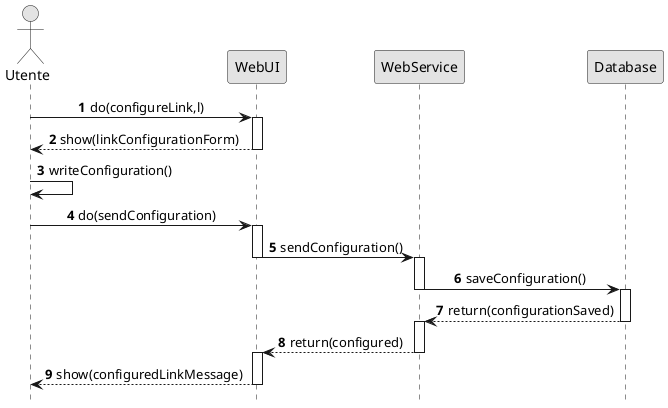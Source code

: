 
  ┌─┐
  ║"│
  └┬┘
  ┌┼┐
   │                            ┌─────┐               ┌──────────┐                    ┌────────┐
  ┌┴┐                           │WebUI│               │WebService│                    │Database│
Utente                          └──┬──┘               └────┬─────┘                    └───┬────┘
  │     1 do(configureLink,l)     ┌┴┐                      │                              │
  │ ─────────────────────────────>│ │                      │                              │
  │                               │ │                      │                              │
  │ 2 show(linkConfigurationForm) │ │                      │                              │
  │ <─ ─ ─ ─ ─ ─ ─ ─ ─ ─ ─ ─ ─ ─ ─│ │                      │                              │
  │                               └┬┘                      │                              │
  │────┐                           │                       │                              │
  │    │ <b>3</b>                  │                       │                              │
  │<───┘ writeConfiguration()      │                       │                              │
  │                                │                       │                              │
  │                                │                       │                              │
  │    4 do(sendConfiguration)    ┌┴┐                      │                              │
  │ ─────────────────────────────>│ │                      │                              │
  │                               │ │                      │                              │
  │                               │ │5 sendConfiguration()┌┴┐                             │
  │                               │ │ ───────────────────>│ │                             │
  │                               └┬┘                     │ │                             │
  │                                │                      │ │   6 saveConfiguration()     ┌┴┐
  │                                │                      │ │ ──────────────────────────> │ │
  │                                │                      └┬┘                             │ │
  │                                │                       │ 7 return(configurationSaved) │ │
  │                                │                       │ <─ ─ ─ ─ ─ ─ ─ ─ ─ ─ ─ ─ ─ ─ │ │
  │                                │                       │                              └┬┘
  │                               ┌┴┐ 8 return(configured) │                              │
  │                               │ │ <─ ─ ─ ─ ─ ─ ─ ─ ─ ─ ─                              │
  │                               │ │                      │                              │
  │ 9 show(configuredLinkMessage) │ │                      │                              │
  │ <─ ─ ─ ─ ─ ─ ─ ─ ─ ─ ─ ─ ─ ─ ─│ │                      │                              │
  │                               └┬┘                      │                              │

@startuml
hide footbox
autonumber

skinparam shadowing false
skinparam sequenceMessageAlign center
skinparam monochrome true


Actor Utente as u
participant WebUI as ui
participant WebService as ws
participant Database as d

u -> ui : do(configureLink,l)
activate ui
u <-- ui : show(linkConfigurationForm)
deactivate ui
u -> u : writeConfiguration()
u -> ui : do(sendConfiguration)
activate ui
ui -> ws : sendConfiguration()
deactivate ui
activate ws
ws -> d : saveConfiguration()
deactivate ws
activate d
ws <-- d : return(configurationSaved)
deactivate d
activate ws
ui <-- ws :return(configured)
deactivate ws
activate ui
u <-- ui : show(configuredLinkMessage)
deactivate ui
@enduml
